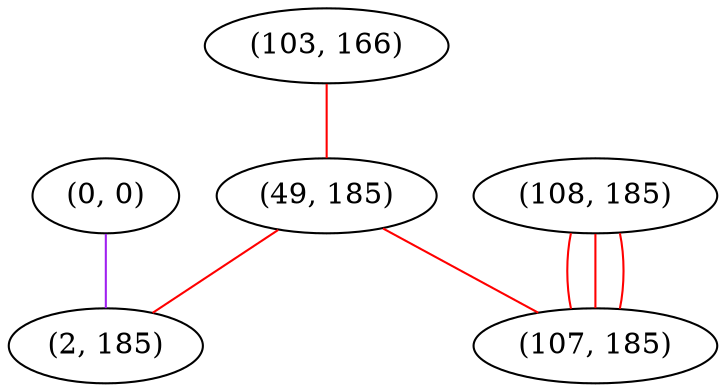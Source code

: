 graph "" {
"(0, 0)";
"(103, 166)";
"(108, 185)";
"(49, 185)";
"(2, 185)";
"(107, 185)";
"(0, 0)" -- "(2, 185)"  [color=purple, key=0, weight=4];
"(103, 166)" -- "(49, 185)"  [color=red, key=0, weight=1];
"(108, 185)" -- "(107, 185)"  [color=red, key=0, weight=1];
"(108, 185)" -- "(107, 185)"  [color=red, key=1, weight=1];
"(108, 185)" -- "(107, 185)"  [color=red, key=2, weight=1];
"(49, 185)" -- "(107, 185)"  [color=red, key=0, weight=1];
"(49, 185)" -- "(2, 185)"  [color=red, key=0, weight=1];
}
